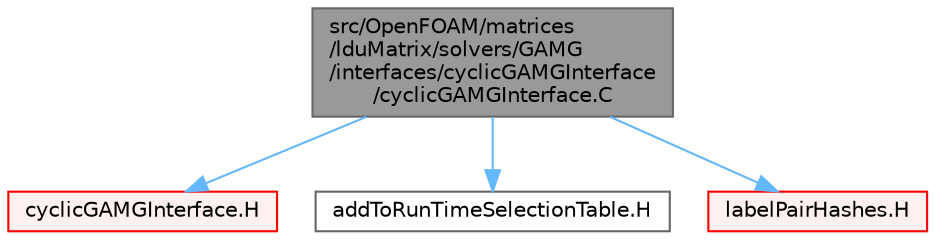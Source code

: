 digraph "src/OpenFOAM/matrices/lduMatrix/solvers/GAMG/interfaces/cyclicGAMGInterface/cyclicGAMGInterface.C"
{
 // LATEX_PDF_SIZE
  bgcolor="transparent";
  edge [fontname=Helvetica,fontsize=10,labelfontname=Helvetica,labelfontsize=10];
  node [fontname=Helvetica,fontsize=10,shape=box,height=0.2,width=0.4];
  Node1 [id="Node000001",label="src/OpenFOAM/matrices\l/lduMatrix/solvers/GAMG\l/interfaces/cyclicGAMGInterface\l/cyclicGAMGInterface.C",height=0.2,width=0.4,color="gray40", fillcolor="grey60", style="filled", fontcolor="black",tooltip=" "];
  Node1 -> Node2 [id="edge1_Node000001_Node000002",color="steelblue1",style="solid",tooltip=" "];
  Node2 [id="Node000002",label="cyclicGAMGInterface.H",height=0.2,width=0.4,color="red", fillcolor="#FFF0F0", style="filled",URL="$cyclicGAMGInterface_8H.html",tooltip=" "];
  Node1 -> Node221 [id="edge2_Node000001_Node000221",color="steelblue1",style="solid",tooltip=" "];
  Node221 [id="Node000221",label="addToRunTimeSelectionTable.H",height=0.2,width=0.4,color="grey40", fillcolor="white", style="filled",URL="$addToRunTimeSelectionTable_8H.html",tooltip="Macros for easy insertion into run-time selection tables."];
  Node1 -> Node222 [id="edge3_Node000001_Node000222",color="steelblue1",style="solid",tooltip=" "];
  Node222 [id="Node000222",label="labelPairHashes.H",height=0.2,width=0.4,color="red", fillcolor="#FFF0F0", style="filled",URL="$labelPairHashes_8H.html",tooltip="A HashTable to objects of type <T> with a labelPair key. The hashing is based on labelPair (FixedList..."];
}
